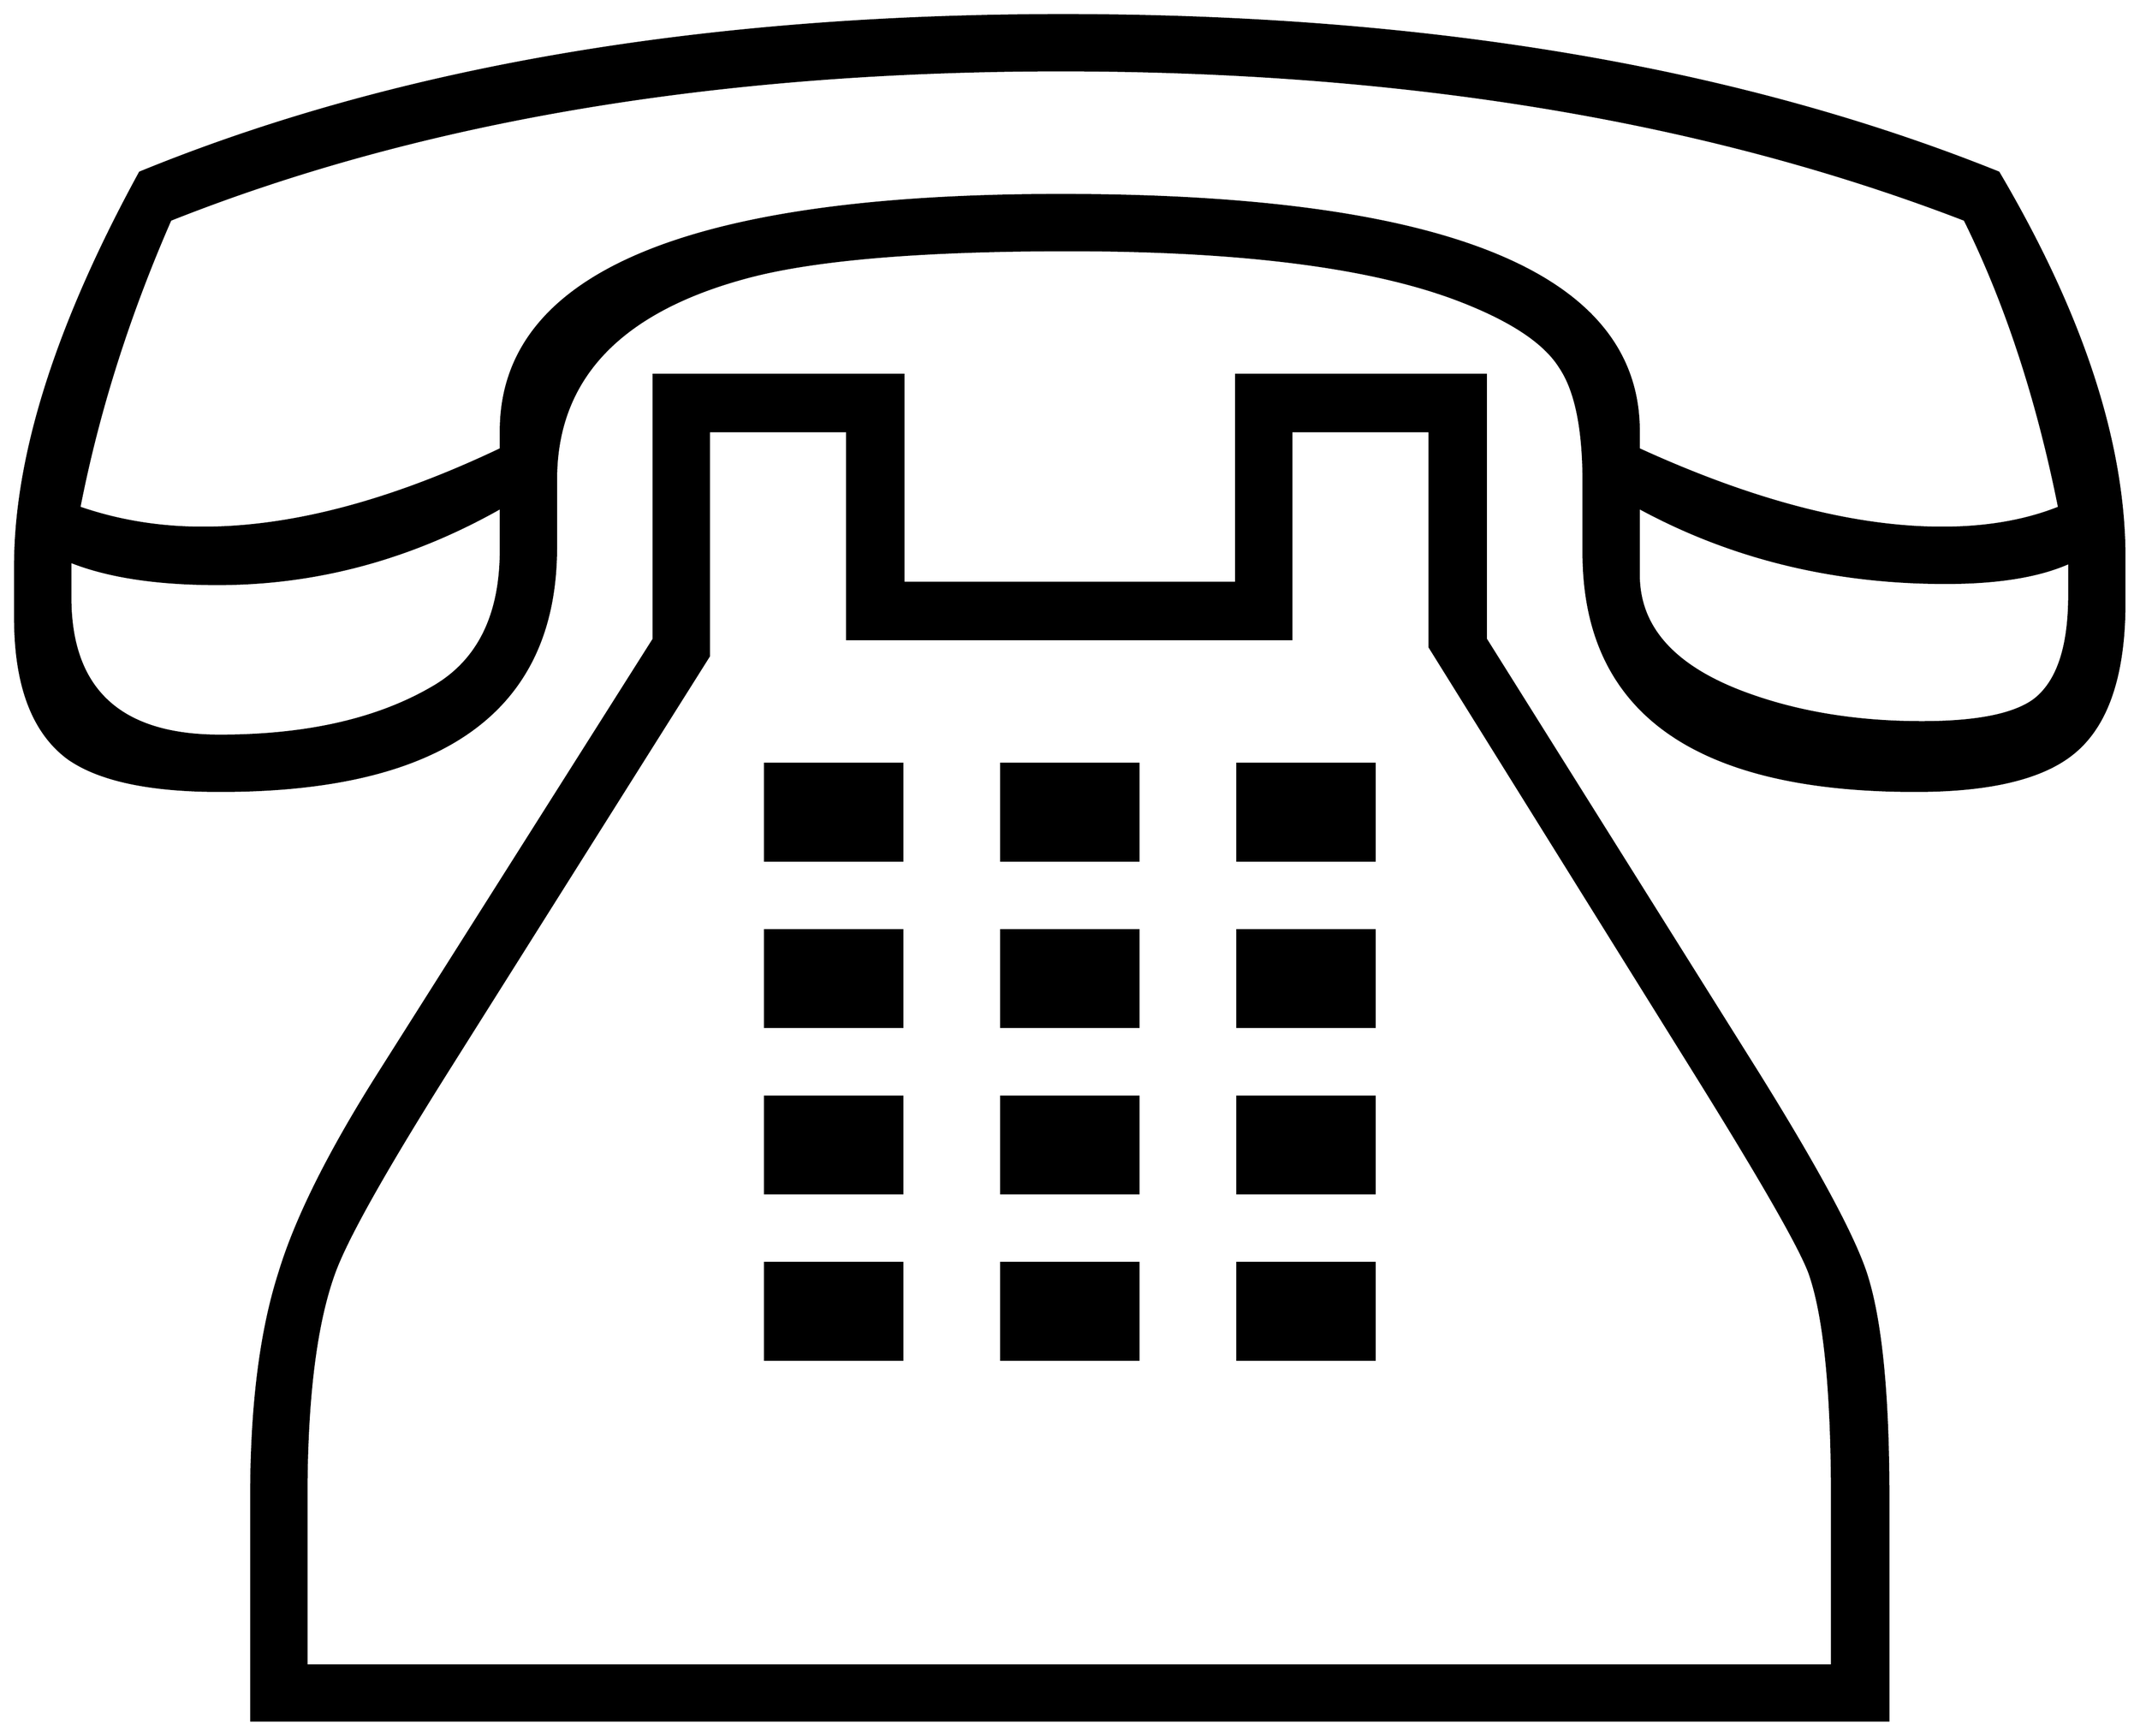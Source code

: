 


\begin{tikzpicture}[y=0.80pt, x=0.80pt, yscale=-1.0, xscale=1.0, inner sep=0pt, outer sep=0pt]
\begin{scope}[shift={(100.0,1882.0)},nonzero rule]
  \path[draw=.,fill=.,line width=1.600pt] (2048.0,-995.0) ..
    controls (2048.0,-930.333) and (2033.0,-885.667) ..
    (2003.0,-861.0) .. controls (1975.667,-838.333) and
    (1928.667,-827.0) .. (1862.0,-827.0) .. controls
    (1665.333,-827.0) and (1567.0,-897.667) .. (1567.0,-1039.0) --
    (1567.0,-1102.0) .. controls (1567.0,-1149.333) and
    (1560.0,-1183.333) .. (1546.0,-1204.0) .. controls
    (1532.667,-1225.333) and (1504.0,-1244.667) .. (1460.0,-1262.0) ..
    controls (1382.667,-1292.667) and (1265.667,-1308.0) ..
    (1109.0,-1308.0) .. controls (981.0,-1308.0) and
    (887.0,-1300.333) .. (827.0,-1285.0) .. controls
    (711.0,-1255.0) and (653.0,-1194.667) .. (653.0,-1104.0) --
    (653.0,-1044.0) .. controls (653.0,-899.333) and
    (553.333,-827.0) .. (354.0,-827.0) .. controls (291.333,-827.0)
    and (246.333,-836.667) .. (219.0,-856.0) .. controls
    (187.667,-879.333) and (172.0,-921.0) .. (172.0,-981.0) --
    (172.0,-1027.0) .. controls (172.0,-1125.0) and
    (209.0,-1241.667) .. (283.0,-1377.0) .. controls
    (511.0,-1470.333) and (784.667,-1517.0) .. (1104.0,-1517.0) ..
    controls (1426.667,-1517.0) and (1704.0,-1470.333) ..
    (1936.0,-1377.0) .. controls (2010.667,-1250.333) and
    (2048.0,-1136.0) .. (2048.0,-1034.0) -- (2048.0,-995.0) --
    cycle(1838.0,0.0) -- (382.0,0.0) -- (382.0,-199.0) ..
    controls (382.0,-279.667) and (390.333,-346.0) .. (407.0,-398.0)
    .. controls (421.667,-446.667) and (451.667,-506.667) ..
    (497.0,-578.0) -- (740.0,-962.0) -- (740.0,-1197.0) --
    (962.0,-1197.0) -- (962.0,-1012.0) -- (1258.0,-1012.0) --
    (1258.0,-1197.0) -- (1480.0,-1197.0) -- (1480.0,-962.0) --
    (1722.0,-576.0) .. controls (1774.667,-491.333) and
    (1806.667,-432.0) .. (1818.0,-398.0) .. controls
    (1831.333,-357.333) and (1838.0,-291.0) .. (1838.0,-199.0) --
    (1838.0,0.0) -- cycle(1999.0,-1001.0) -- (1999.0,-1030.0) ..
    controls (1972.333,-1018.0) and (1935.667,-1012.0) ..
    (1889.0,-1012.0) .. controls (1789.0,-1012.0) and
    (1698.0,-1034.333) .. (1616.0,-1079.0) -- (1616.0,-1019.0) ..
    controls (1616.0,-971.667) and (1648.333,-936.333) ..
    (1713.0,-913.0) .. controls (1759.0,-896.333) and
    (1810.667,-888.0) .. (1868.0,-888.0) .. controls
    (1916.667,-888.0) and (1950.0,-894.667) .. (1968.0,-908.0) ..
    controls (1988.667,-924.0) and (1999.0,-955.0) ..
    (1999.0,-1001.0) -- cycle(1990.0,-1079.0) .. controls
    (1970.667,-1175.667) and (1942.667,-1261.0) .. (1906.0,-1335.0) ..
    controls (1676.0,-1423.667) and (1408.0,-1468.0) ..
    (1102.0,-1468.0) .. controls (797.333,-1468.0) and
    (533.333,-1423.667) .. (310.0,-1335.0) .. controls
    (272.667,-1249.667) and (245.667,-1164.333) .. (229.0,-1079.0) ..
    controls (263.667,-1067.0) and (300.333,-1061.0) ..
    (339.0,-1061.0) .. controls (417.667,-1061.0) and
    (506.0,-1084.333) .. (604.0,-1131.0) -- (604.0,-1147.0) ..
    controls (604.0,-1287.0) and (770.0,-1357.0) ..
    (1102.0,-1357.0) .. controls (1444.667,-1357.0) and
    (1616.0,-1287.0) .. (1616.0,-1147.0) -- (1616.0,-1131.0) ..
    controls (1718.0,-1084.333) and (1808.0,-1061.0) ..
    (1886.0,-1061.0) .. controls (1925.333,-1061.0) and
    (1960.0,-1067.0) .. (1990.0,-1079.0) -- cycle(1788.0,-49.0)
    -- (1788.0,-198.0) .. controls (1788.0,-293.333) and
    (1781.333,-360.0) .. (1768.0,-398.0) .. controls
    (1759.333,-421.333) and (1725.333,-480.667) .. (1666.0,-576.0) --
    (1430.0,-955.0) -- (1430.0,-1147.0) -- (1307.0,-1147.0) --
    (1307.0,-962.0) -- (912.0,-962.0) -- (912.0,-1147.0) --
    (789.0,-1147.0) -- (789.0,-947.0) -- (556.0,-577.0) ..
    controls (500.667,-489.0) and (467.333,-429.667) .. (456.0,-399.0)
    .. controls (439.333,-353.667) and (431.0,-287.0) ..
    (431.0,-199.0) -- (431.0,-49.0) -- (1788.0,-49.0) --
    cycle(604.0,-1041.0) -- (604.0,-1079.0) .. controls
    (524.0,-1033.667) and (440.0,-1011.0) .. (352.0,-1011.0) ..
    controls (298.0,-1011.0) and (254.333,-1017.667) ..
    (221.0,-1031.0) -- (221.0,-999.0) .. controls (221.0,-917.0)
    and (265.333,-876.0) .. (354.0,-876.0) .. controls
    (432.0,-876.0) and (495.667,-890.667) .. (545.0,-920.0) ..
    controls (584.333,-943.333) and (604.0,-983.667) ..
    (604.0,-1041.0) -- cycle(1381.0,-765.0) -- (1259.0,-765.0)
    -- (1259.0,-851.0) -- (1381.0,-851.0) -- (1381.0,-765.0) --
    cycle(1381.0,-617.0) -- (1259.0,-617.0) -- (1259.0,-703.0)
    -- (1381.0,-703.0) -- (1381.0,-617.0) --
    cycle(1171.0,-765.0) -- (1049.0,-765.0) -- (1049.0,-851.0)
    -- (1171.0,-851.0) -- (1171.0,-765.0) --
    cycle(1381.0,-469.0) -- (1259.0,-469.0) -- (1259.0,-555.0)
    -- (1381.0,-555.0) -- (1381.0,-469.0) --
    cycle(1171.0,-617.0) -- (1049.0,-617.0) -- (1049.0,-703.0)
    -- (1171.0,-703.0) -- (1171.0,-617.0) -- cycle(961.0,-765.0)
    -- (839.0,-765.0) -- (839.0,-851.0) -- (961.0,-851.0) --
    (961.0,-765.0) -- cycle(1381.0,-321.0) -- (1259.0,-321.0) --
    (1259.0,-407.0) -- (1381.0,-407.0) -- (1381.0,-321.0) --
    cycle(1171.0,-469.0) -- (1049.0,-469.0) -- (1049.0,-555.0)
    -- (1171.0,-555.0) -- (1171.0,-469.0) -- cycle(961.0,-617.0)
    -- (839.0,-617.0) -- (839.0,-703.0) -- (961.0,-703.0) --
    (961.0,-617.0) -- cycle(1171.0,-321.0) -- (1049.0,-321.0) --
    (1049.0,-407.0) -- (1171.0,-407.0) -- (1171.0,-321.0) --
    cycle(961.0,-469.0) -- (839.0,-469.0) -- (839.0,-555.0) --
    (961.0,-555.0) -- (961.0,-469.0) -- cycle(961.0,-321.0) --
    (839.0,-321.0) -- (839.0,-407.0) -- (961.0,-407.0) --
    (961.0,-321.0) -- cycle;
\end{scope}

\end{tikzpicture}

